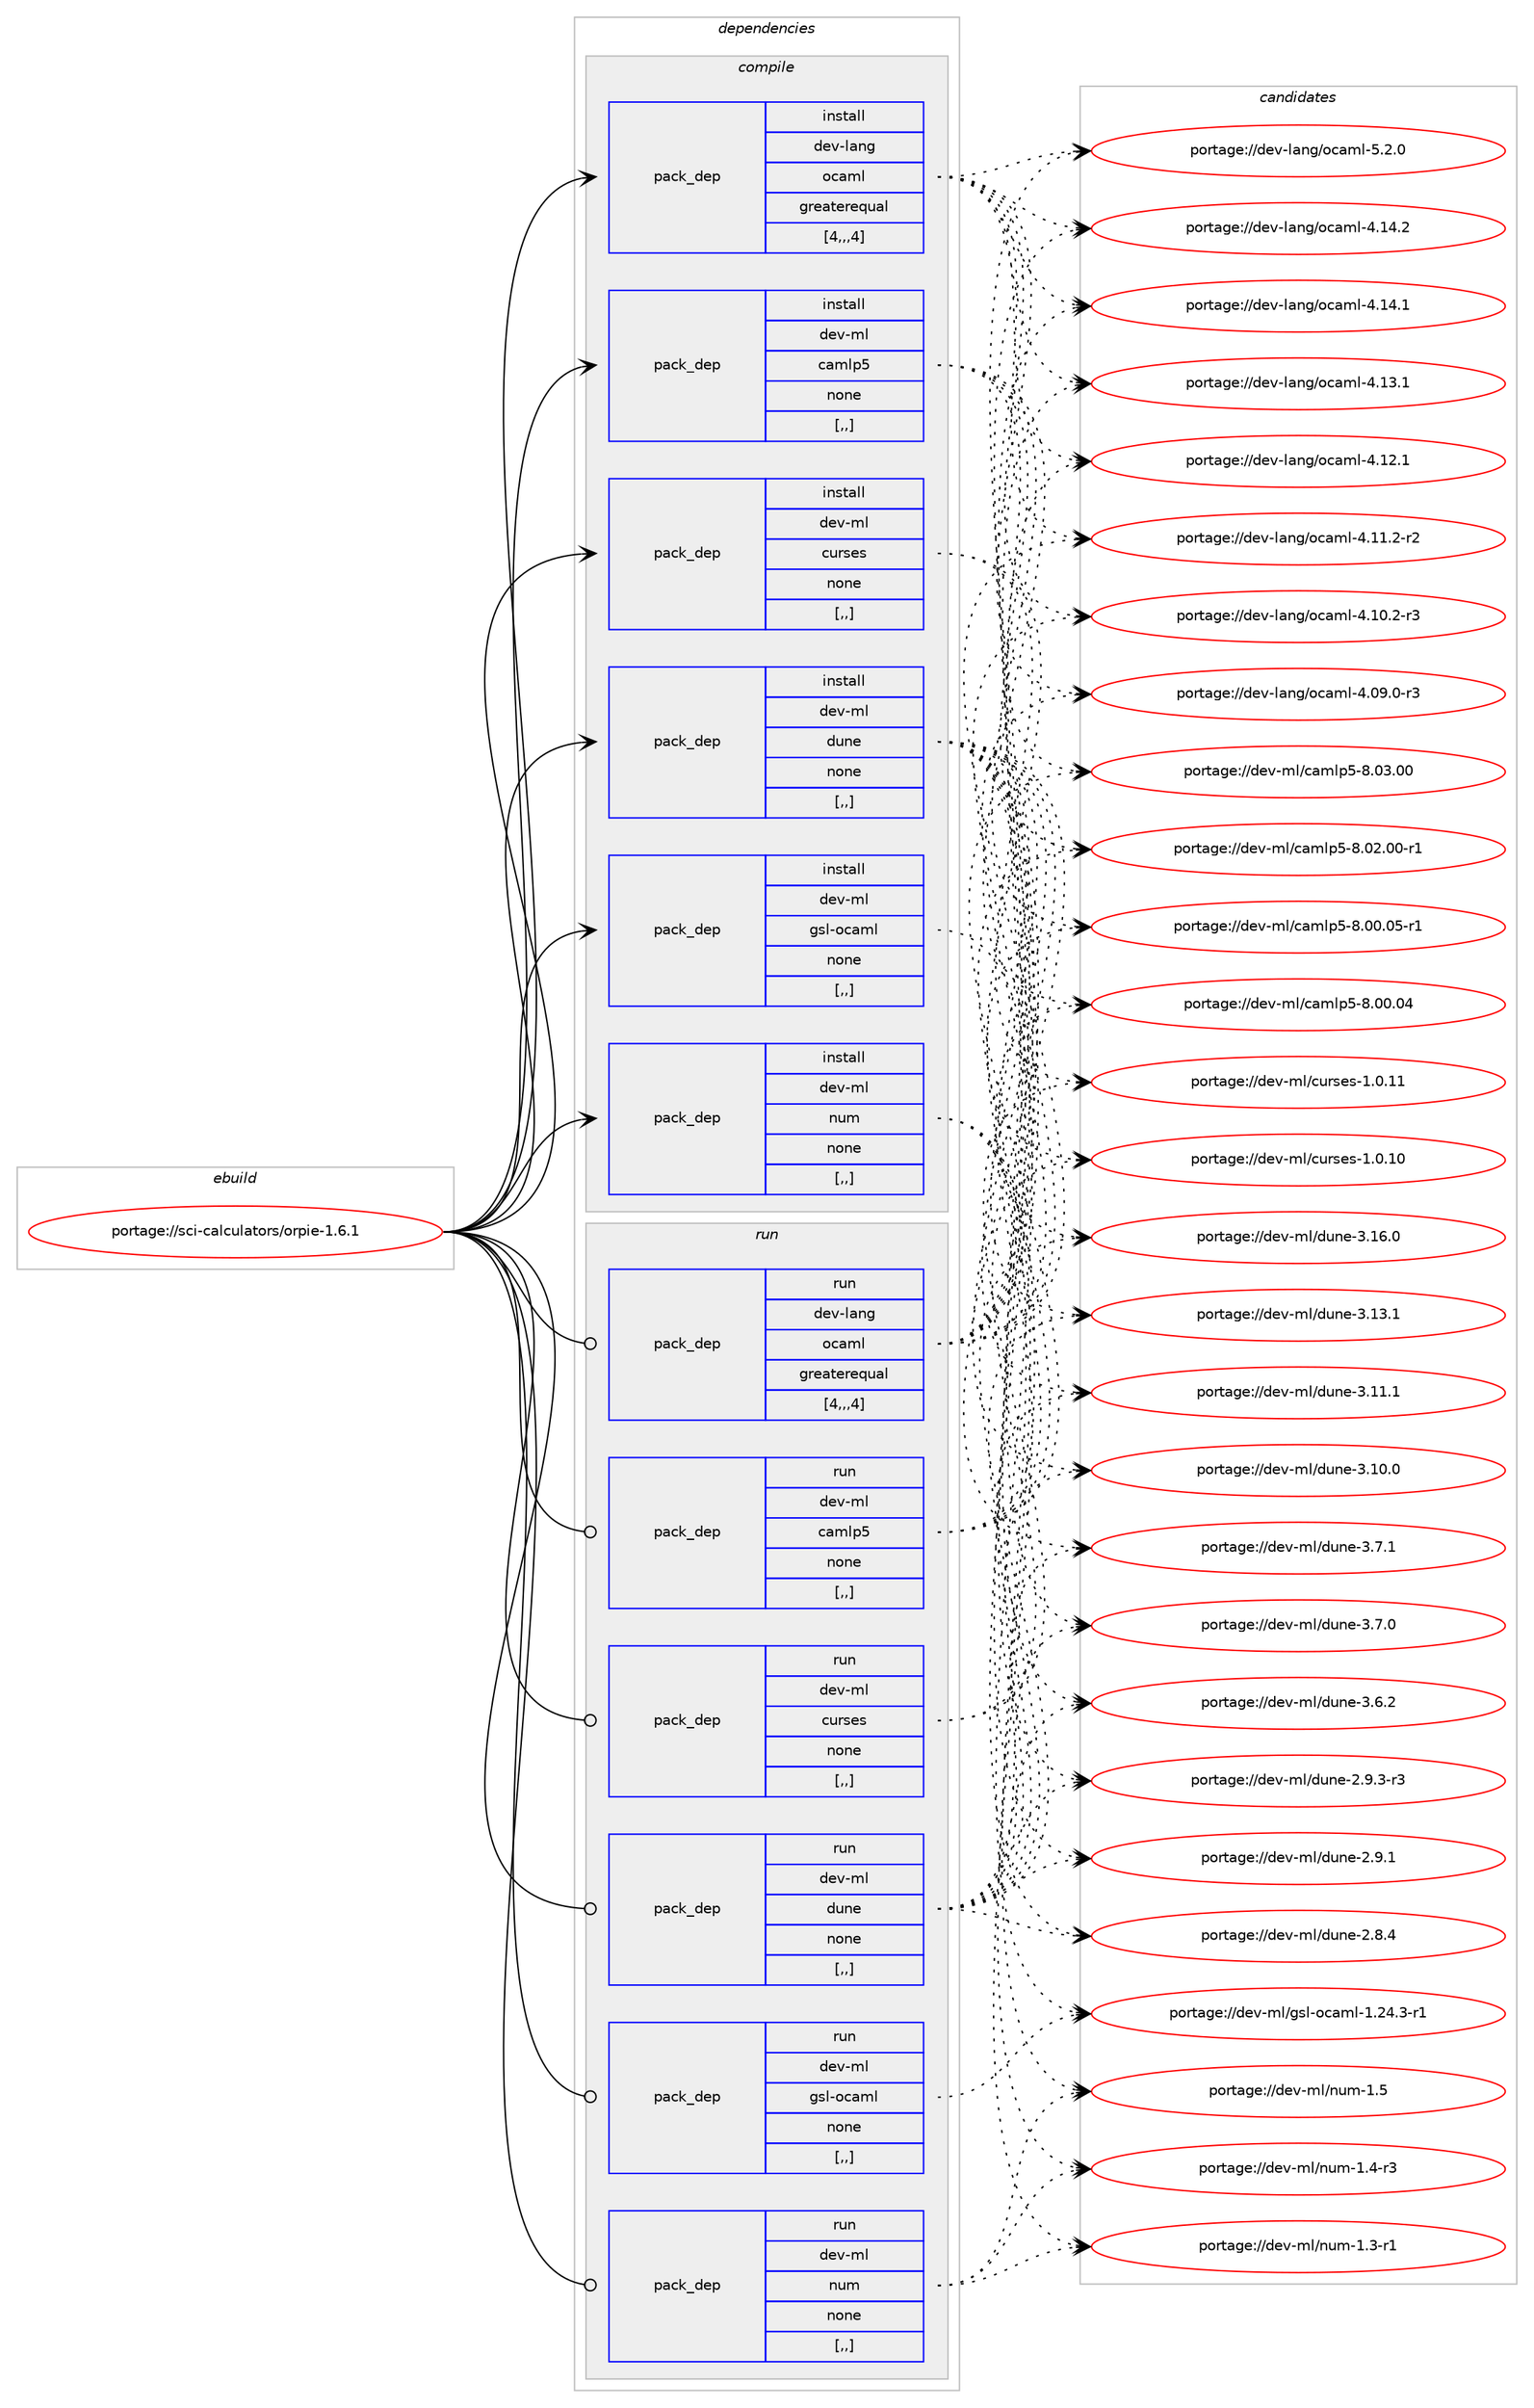 digraph prolog {

# *************
# Graph options
# *************

newrank=true;
concentrate=true;
compound=true;
graph [rankdir=LR,fontname=Helvetica,fontsize=10,ranksep=1.5];#, ranksep=2.5, nodesep=0.2];
edge  [arrowhead=vee];
node  [fontname=Helvetica,fontsize=10];

# **********
# The ebuild
# **********

subgraph cluster_leftcol {
color=gray;
label=<<i>ebuild</i>>;
id [label="portage://sci-calculators/orpie-1.6.1", color=red, width=4, href="../sci-calculators/orpie-1.6.1.svg"];
}

# ****************
# The dependencies
# ****************

subgraph cluster_midcol {
color=gray;
label=<<i>dependencies</i>>;
subgraph cluster_compile {
fillcolor="#eeeeee";
style=filled;
label=<<i>compile</i>>;
subgraph pack285960 {
dependency392765 [label=<<TABLE BORDER="0" CELLBORDER="1" CELLSPACING="0" CELLPADDING="4" WIDTH="220"><TR><TD ROWSPAN="6" CELLPADDING="30">pack_dep</TD></TR><TR><TD WIDTH="110">install</TD></TR><TR><TD>dev-lang</TD></TR><TR><TD>ocaml</TD></TR><TR><TD>greaterequal</TD></TR><TR><TD>[4,,,4]</TD></TR></TABLE>>, shape=none, color=blue];
}
id:e -> dependency392765:w [weight=20,style="solid",arrowhead="vee"];
subgraph pack285961 {
dependency392766 [label=<<TABLE BORDER="0" CELLBORDER="1" CELLSPACING="0" CELLPADDING="4" WIDTH="220"><TR><TD ROWSPAN="6" CELLPADDING="30">pack_dep</TD></TR><TR><TD WIDTH="110">install</TD></TR><TR><TD>dev-ml</TD></TR><TR><TD>camlp5</TD></TR><TR><TD>none</TD></TR><TR><TD>[,,]</TD></TR></TABLE>>, shape=none, color=blue];
}
id:e -> dependency392766:w [weight=20,style="solid",arrowhead="vee"];
subgraph pack285962 {
dependency392767 [label=<<TABLE BORDER="0" CELLBORDER="1" CELLSPACING="0" CELLPADDING="4" WIDTH="220"><TR><TD ROWSPAN="6" CELLPADDING="30">pack_dep</TD></TR><TR><TD WIDTH="110">install</TD></TR><TR><TD>dev-ml</TD></TR><TR><TD>curses</TD></TR><TR><TD>none</TD></TR><TR><TD>[,,]</TD></TR></TABLE>>, shape=none, color=blue];
}
id:e -> dependency392767:w [weight=20,style="solid",arrowhead="vee"];
subgraph pack285963 {
dependency392768 [label=<<TABLE BORDER="0" CELLBORDER="1" CELLSPACING="0" CELLPADDING="4" WIDTH="220"><TR><TD ROWSPAN="6" CELLPADDING="30">pack_dep</TD></TR><TR><TD WIDTH="110">install</TD></TR><TR><TD>dev-ml</TD></TR><TR><TD>dune</TD></TR><TR><TD>none</TD></TR><TR><TD>[,,]</TD></TR></TABLE>>, shape=none, color=blue];
}
id:e -> dependency392768:w [weight=20,style="solid",arrowhead="vee"];
subgraph pack285964 {
dependency392769 [label=<<TABLE BORDER="0" CELLBORDER="1" CELLSPACING="0" CELLPADDING="4" WIDTH="220"><TR><TD ROWSPAN="6" CELLPADDING="30">pack_dep</TD></TR><TR><TD WIDTH="110">install</TD></TR><TR><TD>dev-ml</TD></TR><TR><TD>gsl-ocaml</TD></TR><TR><TD>none</TD></TR><TR><TD>[,,]</TD></TR></TABLE>>, shape=none, color=blue];
}
id:e -> dependency392769:w [weight=20,style="solid",arrowhead="vee"];
subgraph pack285965 {
dependency392770 [label=<<TABLE BORDER="0" CELLBORDER="1" CELLSPACING="0" CELLPADDING="4" WIDTH="220"><TR><TD ROWSPAN="6" CELLPADDING="30">pack_dep</TD></TR><TR><TD WIDTH="110">install</TD></TR><TR><TD>dev-ml</TD></TR><TR><TD>num</TD></TR><TR><TD>none</TD></TR><TR><TD>[,,]</TD></TR></TABLE>>, shape=none, color=blue];
}
id:e -> dependency392770:w [weight=20,style="solid",arrowhead="vee"];
}
subgraph cluster_compileandrun {
fillcolor="#eeeeee";
style=filled;
label=<<i>compile and run</i>>;
}
subgraph cluster_run {
fillcolor="#eeeeee";
style=filled;
label=<<i>run</i>>;
subgraph pack285966 {
dependency392771 [label=<<TABLE BORDER="0" CELLBORDER="1" CELLSPACING="0" CELLPADDING="4" WIDTH="220"><TR><TD ROWSPAN="6" CELLPADDING="30">pack_dep</TD></TR><TR><TD WIDTH="110">run</TD></TR><TR><TD>dev-lang</TD></TR><TR><TD>ocaml</TD></TR><TR><TD>greaterequal</TD></TR><TR><TD>[4,,,4]</TD></TR></TABLE>>, shape=none, color=blue];
}
id:e -> dependency392771:w [weight=20,style="solid",arrowhead="odot"];
subgraph pack285967 {
dependency392772 [label=<<TABLE BORDER="0" CELLBORDER="1" CELLSPACING="0" CELLPADDING="4" WIDTH="220"><TR><TD ROWSPAN="6" CELLPADDING="30">pack_dep</TD></TR><TR><TD WIDTH="110">run</TD></TR><TR><TD>dev-ml</TD></TR><TR><TD>camlp5</TD></TR><TR><TD>none</TD></TR><TR><TD>[,,]</TD></TR></TABLE>>, shape=none, color=blue];
}
id:e -> dependency392772:w [weight=20,style="solid",arrowhead="odot"];
subgraph pack285968 {
dependency392773 [label=<<TABLE BORDER="0" CELLBORDER="1" CELLSPACING="0" CELLPADDING="4" WIDTH="220"><TR><TD ROWSPAN="6" CELLPADDING="30">pack_dep</TD></TR><TR><TD WIDTH="110">run</TD></TR><TR><TD>dev-ml</TD></TR><TR><TD>curses</TD></TR><TR><TD>none</TD></TR><TR><TD>[,,]</TD></TR></TABLE>>, shape=none, color=blue];
}
id:e -> dependency392773:w [weight=20,style="solid",arrowhead="odot"];
subgraph pack285969 {
dependency392774 [label=<<TABLE BORDER="0" CELLBORDER="1" CELLSPACING="0" CELLPADDING="4" WIDTH="220"><TR><TD ROWSPAN="6" CELLPADDING="30">pack_dep</TD></TR><TR><TD WIDTH="110">run</TD></TR><TR><TD>dev-ml</TD></TR><TR><TD>dune</TD></TR><TR><TD>none</TD></TR><TR><TD>[,,]</TD></TR></TABLE>>, shape=none, color=blue];
}
id:e -> dependency392774:w [weight=20,style="solid",arrowhead="odot"];
subgraph pack285970 {
dependency392775 [label=<<TABLE BORDER="0" CELLBORDER="1" CELLSPACING="0" CELLPADDING="4" WIDTH="220"><TR><TD ROWSPAN="6" CELLPADDING="30">pack_dep</TD></TR><TR><TD WIDTH="110">run</TD></TR><TR><TD>dev-ml</TD></TR><TR><TD>gsl-ocaml</TD></TR><TR><TD>none</TD></TR><TR><TD>[,,]</TD></TR></TABLE>>, shape=none, color=blue];
}
id:e -> dependency392775:w [weight=20,style="solid",arrowhead="odot"];
subgraph pack285971 {
dependency392776 [label=<<TABLE BORDER="0" CELLBORDER="1" CELLSPACING="0" CELLPADDING="4" WIDTH="220"><TR><TD ROWSPAN="6" CELLPADDING="30">pack_dep</TD></TR><TR><TD WIDTH="110">run</TD></TR><TR><TD>dev-ml</TD></TR><TR><TD>num</TD></TR><TR><TD>none</TD></TR><TR><TD>[,,]</TD></TR></TABLE>>, shape=none, color=blue];
}
id:e -> dependency392776:w [weight=20,style="solid",arrowhead="odot"];
}
}

# **************
# The candidates
# **************

subgraph cluster_choices {
rank=same;
color=gray;
label=<<i>candidates</i>>;

subgraph choice285960 {
color=black;
nodesep=1;
choice1001011184510897110103471119997109108455346504648 [label="portage://dev-lang/ocaml-5.2.0", color=red, width=4,href="../dev-lang/ocaml-5.2.0.svg"];
choice100101118451089711010347111999710910845524649524650 [label="portage://dev-lang/ocaml-4.14.2", color=red, width=4,href="../dev-lang/ocaml-4.14.2.svg"];
choice100101118451089711010347111999710910845524649524649 [label="portage://dev-lang/ocaml-4.14.1", color=red, width=4,href="../dev-lang/ocaml-4.14.1.svg"];
choice100101118451089711010347111999710910845524649514649 [label="portage://dev-lang/ocaml-4.13.1", color=red, width=4,href="../dev-lang/ocaml-4.13.1.svg"];
choice100101118451089711010347111999710910845524649504649 [label="portage://dev-lang/ocaml-4.12.1", color=red, width=4,href="../dev-lang/ocaml-4.12.1.svg"];
choice1001011184510897110103471119997109108455246494946504511450 [label="portage://dev-lang/ocaml-4.11.2-r2", color=red, width=4,href="../dev-lang/ocaml-4.11.2-r2.svg"];
choice1001011184510897110103471119997109108455246494846504511451 [label="portage://dev-lang/ocaml-4.10.2-r3", color=red, width=4,href="../dev-lang/ocaml-4.10.2-r3.svg"];
choice1001011184510897110103471119997109108455246485746484511451 [label="portage://dev-lang/ocaml-4.09.0-r3", color=red, width=4,href="../dev-lang/ocaml-4.09.0-r3.svg"];
dependency392765:e -> choice1001011184510897110103471119997109108455346504648:w [style=dotted,weight="100"];
dependency392765:e -> choice100101118451089711010347111999710910845524649524650:w [style=dotted,weight="100"];
dependency392765:e -> choice100101118451089711010347111999710910845524649524649:w [style=dotted,weight="100"];
dependency392765:e -> choice100101118451089711010347111999710910845524649514649:w [style=dotted,weight="100"];
dependency392765:e -> choice100101118451089711010347111999710910845524649504649:w [style=dotted,weight="100"];
dependency392765:e -> choice1001011184510897110103471119997109108455246494946504511450:w [style=dotted,weight="100"];
dependency392765:e -> choice1001011184510897110103471119997109108455246494846504511451:w [style=dotted,weight="100"];
dependency392765:e -> choice1001011184510897110103471119997109108455246485746484511451:w [style=dotted,weight="100"];
}
subgraph choice285961 {
color=black;
nodesep=1;
choice10010111845109108479997109108112534556464851464848 [label="portage://dev-ml/camlp5-8.03.00", color=red, width=4,href="../dev-ml/camlp5-8.03.00.svg"];
choice100101118451091084799971091081125345564648504648484511449 [label="portage://dev-ml/camlp5-8.02.00-r1", color=red, width=4,href="../dev-ml/camlp5-8.02.00-r1.svg"];
choice100101118451091084799971091081125345564648484648534511449 [label="portage://dev-ml/camlp5-8.00.05-r1", color=red, width=4,href="../dev-ml/camlp5-8.00.05-r1.svg"];
choice10010111845109108479997109108112534556464848464852 [label="portage://dev-ml/camlp5-8.00.04", color=red, width=4,href="../dev-ml/camlp5-8.00.04.svg"];
dependency392766:e -> choice10010111845109108479997109108112534556464851464848:w [style=dotted,weight="100"];
dependency392766:e -> choice100101118451091084799971091081125345564648504648484511449:w [style=dotted,weight="100"];
dependency392766:e -> choice100101118451091084799971091081125345564648484648534511449:w [style=dotted,weight="100"];
dependency392766:e -> choice10010111845109108479997109108112534556464848464852:w [style=dotted,weight="100"];
}
subgraph choice285962 {
color=black;
nodesep=1;
choice10010111845109108479911711411510111545494648464949 [label="portage://dev-ml/curses-1.0.11", color=red, width=4,href="../dev-ml/curses-1.0.11.svg"];
choice10010111845109108479911711411510111545494648464948 [label="portage://dev-ml/curses-1.0.10", color=red, width=4,href="../dev-ml/curses-1.0.10.svg"];
dependency392767:e -> choice10010111845109108479911711411510111545494648464949:w [style=dotted,weight="100"];
dependency392767:e -> choice10010111845109108479911711411510111545494648464948:w [style=dotted,weight="100"];
}
subgraph choice285963 {
color=black;
nodesep=1;
choice100101118451091084710011711010145514649544648 [label="portage://dev-ml/dune-3.16.0", color=red, width=4,href="../dev-ml/dune-3.16.0.svg"];
choice100101118451091084710011711010145514649514649 [label="portage://dev-ml/dune-3.13.1", color=red, width=4,href="../dev-ml/dune-3.13.1.svg"];
choice100101118451091084710011711010145514649494649 [label="portage://dev-ml/dune-3.11.1", color=red, width=4,href="../dev-ml/dune-3.11.1.svg"];
choice100101118451091084710011711010145514649484648 [label="portage://dev-ml/dune-3.10.0", color=red, width=4,href="../dev-ml/dune-3.10.0.svg"];
choice1001011184510910847100117110101455146554649 [label="portage://dev-ml/dune-3.7.1", color=red, width=4,href="../dev-ml/dune-3.7.1.svg"];
choice1001011184510910847100117110101455146554648 [label="portage://dev-ml/dune-3.7.0", color=red, width=4,href="../dev-ml/dune-3.7.0.svg"];
choice1001011184510910847100117110101455146544650 [label="portage://dev-ml/dune-3.6.2", color=red, width=4,href="../dev-ml/dune-3.6.2.svg"];
choice10010111845109108471001171101014550465746514511451 [label="portage://dev-ml/dune-2.9.3-r3", color=red, width=4,href="../dev-ml/dune-2.9.3-r3.svg"];
choice1001011184510910847100117110101455046574649 [label="portage://dev-ml/dune-2.9.1", color=red, width=4,href="../dev-ml/dune-2.9.1.svg"];
choice1001011184510910847100117110101455046564652 [label="portage://dev-ml/dune-2.8.4", color=red, width=4,href="../dev-ml/dune-2.8.4.svg"];
dependency392768:e -> choice100101118451091084710011711010145514649544648:w [style=dotted,weight="100"];
dependency392768:e -> choice100101118451091084710011711010145514649514649:w [style=dotted,weight="100"];
dependency392768:e -> choice100101118451091084710011711010145514649494649:w [style=dotted,weight="100"];
dependency392768:e -> choice100101118451091084710011711010145514649484648:w [style=dotted,weight="100"];
dependency392768:e -> choice1001011184510910847100117110101455146554649:w [style=dotted,weight="100"];
dependency392768:e -> choice1001011184510910847100117110101455146554648:w [style=dotted,weight="100"];
dependency392768:e -> choice1001011184510910847100117110101455146544650:w [style=dotted,weight="100"];
dependency392768:e -> choice10010111845109108471001171101014550465746514511451:w [style=dotted,weight="100"];
dependency392768:e -> choice1001011184510910847100117110101455046574649:w [style=dotted,weight="100"];
dependency392768:e -> choice1001011184510910847100117110101455046564652:w [style=dotted,weight="100"];
}
subgraph choice285964 {
color=black;
nodesep=1;
choice1001011184510910847103115108451119997109108454946505246514511449 [label="portage://dev-ml/gsl-ocaml-1.24.3-r1", color=red, width=4,href="../dev-ml/gsl-ocaml-1.24.3-r1.svg"];
dependency392769:e -> choice1001011184510910847103115108451119997109108454946505246514511449:w [style=dotted,weight="100"];
}
subgraph choice285965 {
color=black;
nodesep=1;
choice100101118451091084711011710945494653 [label="portage://dev-ml/num-1.5", color=red, width=4,href="../dev-ml/num-1.5.svg"];
choice1001011184510910847110117109454946524511451 [label="portage://dev-ml/num-1.4-r3", color=red, width=4,href="../dev-ml/num-1.4-r3.svg"];
choice1001011184510910847110117109454946514511449 [label="portage://dev-ml/num-1.3-r1", color=red, width=4,href="../dev-ml/num-1.3-r1.svg"];
dependency392770:e -> choice100101118451091084711011710945494653:w [style=dotted,weight="100"];
dependency392770:e -> choice1001011184510910847110117109454946524511451:w [style=dotted,weight="100"];
dependency392770:e -> choice1001011184510910847110117109454946514511449:w [style=dotted,weight="100"];
}
subgraph choice285966 {
color=black;
nodesep=1;
choice1001011184510897110103471119997109108455346504648 [label="portage://dev-lang/ocaml-5.2.0", color=red, width=4,href="../dev-lang/ocaml-5.2.0.svg"];
choice100101118451089711010347111999710910845524649524650 [label="portage://dev-lang/ocaml-4.14.2", color=red, width=4,href="../dev-lang/ocaml-4.14.2.svg"];
choice100101118451089711010347111999710910845524649524649 [label="portage://dev-lang/ocaml-4.14.1", color=red, width=4,href="../dev-lang/ocaml-4.14.1.svg"];
choice100101118451089711010347111999710910845524649514649 [label="portage://dev-lang/ocaml-4.13.1", color=red, width=4,href="../dev-lang/ocaml-4.13.1.svg"];
choice100101118451089711010347111999710910845524649504649 [label="portage://dev-lang/ocaml-4.12.1", color=red, width=4,href="../dev-lang/ocaml-4.12.1.svg"];
choice1001011184510897110103471119997109108455246494946504511450 [label="portage://dev-lang/ocaml-4.11.2-r2", color=red, width=4,href="../dev-lang/ocaml-4.11.2-r2.svg"];
choice1001011184510897110103471119997109108455246494846504511451 [label="portage://dev-lang/ocaml-4.10.2-r3", color=red, width=4,href="../dev-lang/ocaml-4.10.2-r3.svg"];
choice1001011184510897110103471119997109108455246485746484511451 [label="portage://dev-lang/ocaml-4.09.0-r3", color=red, width=4,href="../dev-lang/ocaml-4.09.0-r3.svg"];
dependency392771:e -> choice1001011184510897110103471119997109108455346504648:w [style=dotted,weight="100"];
dependency392771:e -> choice100101118451089711010347111999710910845524649524650:w [style=dotted,weight="100"];
dependency392771:e -> choice100101118451089711010347111999710910845524649524649:w [style=dotted,weight="100"];
dependency392771:e -> choice100101118451089711010347111999710910845524649514649:w [style=dotted,weight="100"];
dependency392771:e -> choice100101118451089711010347111999710910845524649504649:w [style=dotted,weight="100"];
dependency392771:e -> choice1001011184510897110103471119997109108455246494946504511450:w [style=dotted,weight="100"];
dependency392771:e -> choice1001011184510897110103471119997109108455246494846504511451:w [style=dotted,weight="100"];
dependency392771:e -> choice1001011184510897110103471119997109108455246485746484511451:w [style=dotted,weight="100"];
}
subgraph choice285967 {
color=black;
nodesep=1;
choice10010111845109108479997109108112534556464851464848 [label="portage://dev-ml/camlp5-8.03.00", color=red, width=4,href="../dev-ml/camlp5-8.03.00.svg"];
choice100101118451091084799971091081125345564648504648484511449 [label="portage://dev-ml/camlp5-8.02.00-r1", color=red, width=4,href="../dev-ml/camlp5-8.02.00-r1.svg"];
choice100101118451091084799971091081125345564648484648534511449 [label="portage://dev-ml/camlp5-8.00.05-r1", color=red, width=4,href="../dev-ml/camlp5-8.00.05-r1.svg"];
choice10010111845109108479997109108112534556464848464852 [label="portage://dev-ml/camlp5-8.00.04", color=red, width=4,href="../dev-ml/camlp5-8.00.04.svg"];
dependency392772:e -> choice10010111845109108479997109108112534556464851464848:w [style=dotted,weight="100"];
dependency392772:e -> choice100101118451091084799971091081125345564648504648484511449:w [style=dotted,weight="100"];
dependency392772:e -> choice100101118451091084799971091081125345564648484648534511449:w [style=dotted,weight="100"];
dependency392772:e -> choice10010111845109108479997109108112534556464848464852:w [style=dotted,weight="100"];
}
subgraph choice285968 {
color=black;
nodesep=1;
choice10010111845109108479911711411510111545494648464949 [label="portage://dev-ml/curses-1.0.11", color=red, width=4,href="../dev-ml/curses-1.0.11.svg"];
choice10010111845109108479911711411510111545494648464948 [label="portage://dev-ml/curses-1.0.10", color=red, width=4,href="../dev-ml/curses-1.0.10.svg"];
dependency392773:e -> choice10010111845109108479911711411510111545494648464949:w [style=dotted,weight="100"];
dependency392773:e -> choice10010111845109108479911711411510111545494648464948:w [style=dotted,weight="100"];
}
subgraph choice285969 {
color=black;
nodesep=1;
choice100101118451091084710011711010145514649544648 [label="portage://dev-ml/dune-3.16.0", color=red, width=4,href="../dev-ml/dune-3.16.0.svg"];
choice100101118451091084710011711010145514649514649 [label="portage://dev-ml/dune-3.13.1", color=red, width=4,href="../dev-ml/dune-3.13.1.svg"];
choice100101118451091084710011711010145514649494649 [label="portage://dev-ml/dune-3.11.1", color=red, width=4,href="../dev-ml/dune-3.11.1.svg"];
choice100101118451091084710011711010145514649484648 [label="portage://dev-ml/dune-3.10.0", color=red, width=4,href="../dev-ml/dune-3.10.0.svg"];
choice1001011184510910847100117110101455146554649 [label="portage://dev-ml/dune-3.7.1", color=red, width=4,href="../dev-ml/dune-3.7.1.svg"];
choice1001011184510910847100117110101455146554648 [label="portage://dev-ml/dune-3.7.0", color=red, width=4,href="../dev-ml/dune-3.7.0.svg"];
choice1001011184510910847100117110101455146544650 [label="portage://dev-ml/dune-3.6.2", color=red, width=4,href="../dev-ml/dune-3.6.2.svg"];
choice10010111845109108471001171101014550465746514511451 [label="portage://dev-ml/dune-2.9.3-r3", color=red, width=4,href="../dev-ml/dune-2.9.3-r3.svg"];
choice1001011184510910847100117110101455046574649 [label="portage://dev-ml/dune-2.9.1", color=red, width=4,href="../dev-ml/dune-2.9.1.svg"];
choice1001011184510910847100117110101455046564652 [label="portage://dev-ml/dune-2.8.4", color=red, width=4,href="../dev-ml/dune-2.8.4.svg"];
dependency392774:e -> choice100101118451091084710011711010145514649544648:w [style=dotted,weight="100"];
dependency392774:e -> choice100101118451091084710011711010145514649514649:w [style=dotted,weight="100"];
dependency392774:e -> choice100101118451091084710011711010145514649494649:w [style=dotted,weight="100"];
dependency392774:e -> choice100101118451091084710011711010145514649484648:w [style=dotted,weight="100"];
dependency392774:e -> choice1001011184510910847100117110101455146554649:w [style=dotted,weight="100"];
dependency392774:e -> choice1001011184510910847100117110101455146554648:w [style=dotted,weight="100"];
dependency392774:e -> choice1001011184510910847100117110101455146544650:w [style=dotted,weight="100"];
dependency392774:e -> choice10010111845109108471001171101014550465746514511451:w [style=dotted,weight="100"];
dependency392774:e -> choice1001011184510910847100117110101455046574649:w [style=dotted,weight="100"];
dependency392774:e -> choice1001011184510910847100117110101455046564652:w [style=dotted,weight="100"];
}
subgraph choice285970 {
color=black;
nodesep=1;
choice1001011184510910847103115108451119997109108454946505246514511449 [label="portage://dev-ml/gsl-ocaml-1.24.3-r1", color=red, width=4,href="../dev-ml/gsl-ocaml-1.24.3-r1.svg"];
dependency392775:e -> choice1001011184510910847103115108451119997109108454946505246514511449:w [style=dotted,weight="100"];
}
subgraph choice285971 {
color=black;
nodesep=1;
choice100101118451091084711011710945494653 [label="portage://dev-ml/num-1.5", color=red, width=4,href="../dev-ml/num-1.5.svg"];
choice1001011184510910847110117109454946524511451 [label="portage://dev-ml/num-1.4-r3", color=red, width=4,href="../dev-ml/num-1.4-r3.svg"];
choice1001011184510910847110117109454946514511449 [label="portage://dev-ml/num-1.3-r1", color=red, width=4,href="../dev-ml/num-1.3-r1.svg"];
dependency392776:e -> choice100101118451091084711011710945494653:w [style=dotted,weight="100"];
dependency392776:e -> choice1001011184510910847110117109454946524511451:w [style=dotted,weight="100"];
dependency392776:e -> choice1001011184510910847110117109454946514511449:w [style=dotted,weight="100"];
}
}

}
